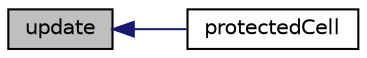 digraph "update"
{
  bgcolor="transparent";
  edge [fontname="Helvetica",fontsize="10",labelfontname="Helvetica",labelfontsize="10"];
  node [fontname="Helvetica",fontsize="10",shape=record];
  rankdir="LR";
  Node5483 [label="update",height=0.2,width=0.4,color="black", fillcolor="grey75", style="filled", fontcolor="black"];
  Node5483 -> Node5484 [dir="back",color="midnightblue",fontsize="10",style="solid",fontname="Helvetica"];
  Node5484 [label="protectedCell",height=0.2,width=0.4,color="black",URL="$a22109.html#a9f137c7ed543136b5589679a8959112e",tooltip="Cells which should not be refined/unrefined. "];
}
